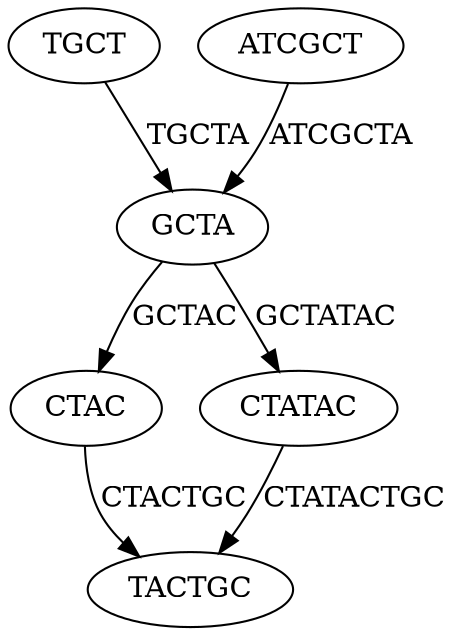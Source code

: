 digraph G {
	CTAC -> TACTGC [ label="CTACTGC" ];
	TGCT -> GCTA [ label="TGCTA" ];
	GCTA -> CTAC [ label="GCTAC" ];
	GCTA -> CTATAC [ label="GCTATAC" ];
	CTATAC -> TACTGC [ label="CTATACTGC" ];
	ATCGCT -> GCTA [ label="ATCGCTA" ];
}